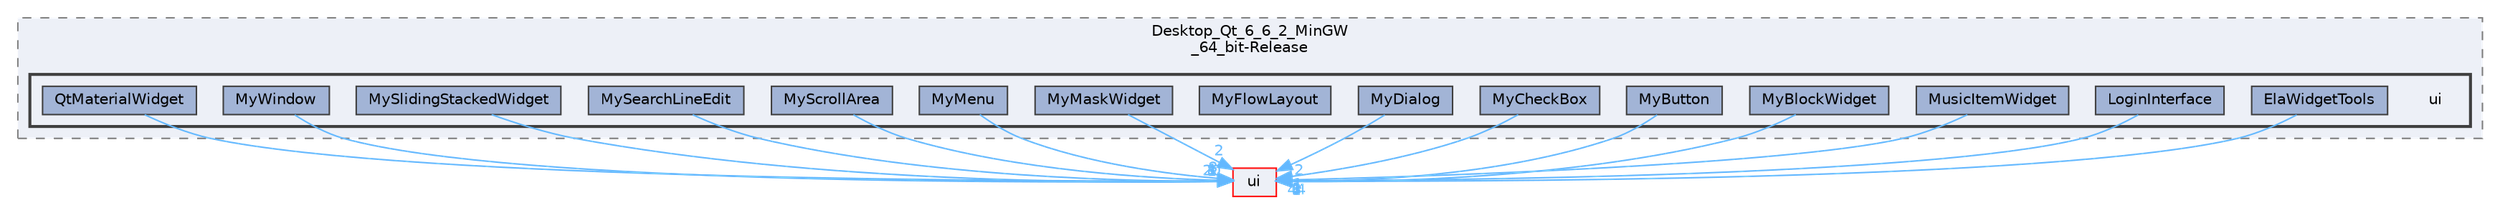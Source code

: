 digraph "ui"
{
 // LATEX_PDF_SIZE
  bgcolor="transparent";
  edge [fontname=Helvetica,fontsize=10,labelfontname=Helvetica,labelfontsize=10];
  node [fontname=Helvetica,fontsize=10,shape=box,height=0.2,width=0.4];
  compound=true
  subgraph clusterdir_9a8370762c0dc4696259158c821ea07b {
    graph [ bgcolor="#edf0f7", pencolor="grey50", label="Desktop_Qt_6_6_2_MinGW\l_64_bit-Release", fontname=Helvetica,fontsize=10 style="filled,dashed", URL="dir_9a8370762c0dc4696259158c821ea07b.html",tooltip=""]
  subgraph clusterdir_dd150961211b8e32f3b46016480280e4 {
    graph [ bgcolor="#edf0f7", pencolor="grey25", label="", fontname=Helvetica,fontsize=10 style="filled,bold", URL="dir_dd150961211b8e32f3b46016480280e4.html",tooltip=""]
    dir_dd150961211b8e32f3b46016480280e4 [shape=plaintext, label="ui"];
  dir_cf9c904c6a5cf61fb3a59011846e8f53 [label="ElaWidgetTools", fillcolor="#a2b4d6", color="grey25", style="filled", URL="dir_cf9c904c6a5cf61fb3a59011846e8f53.html",tooltip=""];
  dir_08e374389ea97c43bfa123e5a9f82d09 [label="LoginInterface", fillcolor="#a2b4d6", color="grey25", style="filled", URL="dir_08e374389ea97c43bfa123e5a9f82d09.html",tooltip=""];
  dir_1c3893e2faf617bf4f361792ca4c4e26 [label="MusicItemWidget", fillcolor="#a2b4d6", color="grey25", style="filled", URL="dir_1c3893e2faf617bf4f361792ca4c4e26.html",tooltip=""];
  dir_b2132f4a653f537b1a7cb0313d43e1b4 [label="MyBlockWidget", fillcolor="#a2b4d6", color="grey25", style="filled", URL="dir_b2132f4a653f537b1a7cb0313d43e1b4.html",tooltip=""];
  dir_0080b9cc05f5be3d620a102ebe621b9a [label="MyButton", fillcolor="#a2b4d6", color="grey25", style="filled", URL="dir_0080b9cc05f5be3d620a102ebe621b9a.html",tooltip=""];
  dir_0a3f6c67ec4413c71add6950c4fe50ea [label="MyCheckBox", fillcolor="#a2b4d6", color="grey25", style="filled", URL="dir_0a3f6c67ec4413c71add6950c4fe50ea.html",tooltip=""];
  dir_99c2e318f1d5d9eaed1a5d5645e5aae5 [label="MyDialog", fillcolor="#a2b4d6", color="grey25", style="filled", URL="dir_99c2e318f1d5d9eaed1a5d5645e5aae5.html",tooltip=""];
  dir_eed793b1d77d11f0d03649e668eac953 [label="MyFlowLayout", fillcolor="#a2b4d6", color="grey25", style="filled", URL="dir_eed793b1d77d11f0d03649e668eac953.html",tooltip=""];
  dir_702c55afedcaff99e2a4ca9fbd11d68b [label="MyMaskWidget", fillcolor="#a2b4d6", color="grey25", style="filled", URL="dir_702c55afedcaff99e2a4ca9fbd11d68b.html",tooltip=""];
  dir_d3d35a5677f8c5a0b1fd213547f9a15a [label="MyMenu", fillcolor="#a2b4d6", color="grey25", style="filled", URL="dir_d3d35a5677f8c5a0b1fd213547f9a15a.html",tooltip=""];
  dir_d51ea42f17076dfe65d9292260e8b6d7 [label="MyScrollArea", fillcolor="#a2b4d6", color="grey25", style="filled", URL="dir_d51ea42f17076dfe65d9292260e8b6d7.html",tooltip=""];
  dir_0e89f69a3862a16790f32e8232a68567 [label="MySearchLineEdit", fillcolor="#a2b4d6", color="grey25", style="filled", URL="dir_0e89f69a3862a16790f32e8232a68567.html",tooltip=""];
  dir_c17cb2ac49a42d09937b50d5fe5930bf [label="MySlidingStackedWidget", fillcolor="#a2b4d6", color="grey25", style="filled", URL="dir_c17cb2ac49a42d09937b50d5fe5930bf.html",tooltip=""];
  dir_e4da03d162508185948dbbd7b7254ee3 [label="MyWindow", fillcolor="#a2b4d6", color="grey25", style="filled", URL="dir_e4da03d162508185948dbbd7b7254ee3.html",tooltip=""];
  dir_4760fe3429559dc7c3bfa80ff3adea23 [label="QtMaterialWidget", fillcolor="#a2b4d6", color="grey25", style="filled", URL="dir_4760fe3429559dc7c3bfa80ff3adea23.html",tooltip=""];
  }
  }
  dir_1788f8309b1a812dcb800a185471cf6c [label="ui", fillcolor="#edf0f7", color="red", style="filled", URL="dir_1788f8309b1a812dcb800a185471cf6c.html",tooltip=""];
  dir_cf9c904c6a5cf61fb3a59011846e8f53->dir_1788f8309b1a812dcb800a185471cf6c [headlabel="44", labeldistance=1.5 headhref="dir_000085_000351.html" href="dir_000085_000351.html" color="steelblue1" fontcolor="steelblue1"];
  dir_08e374389ea97c43bfa123e5a9f82d09->dir_1788f8309b1a812dcb800a185471cf6c [headlabel="8", labeldistance=1.5 headhref="dir_000195_000351.html" href="dir_000195_000351.html" color="steelblue1" fontcolor="steelblue1"];
  dir_1c3893e2faf617bf4f361792ca4c4e26->dir_1788f8309b1a812dcb800a185471cf6c [headlabel="1", labeldistance=1.5 headhref="dir_000208_000351.html" href="dir_000208_000351.html" color="steelblue1" fontcolor="steelblue1"];
  dir_b2132f4a653f537b1a7cb0313d43e1b4->dir_1788f8309b1a812dcb800a185471cf6c [headlabel="1", labeldistance=1.5 headhref="dir_000219_000351.html" href="dir_000219_000351.html" color="steelblue1" fontcolor="steelblue1"];
  dir_0080b9cc05f5be3d620a102ebe621b9a->dir_1788f8309b1a812dcb800a185471cf6c [headlabel="6", labeldistance=1.5 headhref="dir_000222_000351.html" href="dir_000222_000351.html" color="steelblue1" fontcolor="steelblue1"];
  dir_0a3f6c67ec4413c71add6950c4fe50ea->dir_1788f8309b1a812dcb800a185471cf6c [headlabel="1", labeldistance=1.5 headhref="dir_000225_000351.html" href="dir_000225_000351.html" color="steelblue1" fontcolor="steelblue1"];
  dir_99c2e318f1d5d9eaed1a5d5645e5aae5->dir_1788f8309b1a812dcb800a185471cf6c [headlabel="2", labeldistance=1.5 headhref="dir_000238_000351.html" href="dir_000238_000351.html" color="steelblue1" fontcolor="steelblue1"];
  dir_702c55afedcaff99e2a4ca9fbd11d68b->dir_1788f8309b1a812dcb800a185471cf6c [headlabel="2", labeldistance=1.5 headhref="dir_000247_000351.html" href="dir_000247_000351.html" color="steelblue1" fontcolor="steelblue1"];
  dir_d3d35a5677f8c5a0b1fd213547f9a15a->dir_1788f8309b1a812dcb800a185471cf6c [headlabel="8", labeldistance=1.5 headhref="dir_000250_000351.html" href="dir_000250_000351.html" color="steelblue1" fontcolor="steelblue1"];
  dir_d51ea42f17076dfe65d9292260e8b6d7->dir_1788f8309b1a812dcb800a185471cf6c [headlabel="1", labeldistance=1.5 headhref="dir_000259_000351.html" href="dir_000259_000351.html" color="steelblue1" fontcolor="steelblue1"];
  dir_0e89f69a3862a16790f32e8232a68567->dir_1788f8309b1a812dcb800a185471cf6c [headlabel="1", labeldistance=1.5 headhref="dir_000262_000351.html" href="dir_000262_000351.html" color="steelblue1" fontcolor="steelblue1"];
  dir_c17cb2ac49a42d09937b50d5fe5930bf->dir_1788f8309b1a812dcb800a185471cf6c [headlabel="1", labeldistance=1.5 headhref="dir_000265_000351.html" href="dir_000265_000351.html" color="steelblue1" fontcolor="steelblue1"];
  dir_e4da03d162508185948dbbd7b7254ee3->dir_1788f8309b1a812dcb800a185471cf6c [headlabel="8", labeldistance=1.5 headhref="dir_000272_000351.html" href="dir_000272_000351.html" color="steelblue1" fontcolor="steelblue1"];
  dir_4760fe3429559dc7c3bfa80ff3adea23->dir_1788f8309b1a812dcb800a185471cf6c [headlabel="20", labeldistance=1.5 headhref="dir_000302_000351.html" href="dir_000302_000351.html" color="steelblue1" fontcolor="steelblue1"];
}
